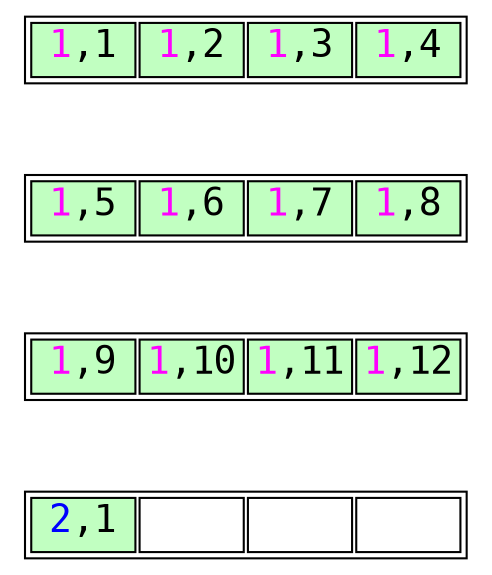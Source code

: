 // Example B-Tree graph
//
// Breadth-first order
//
// Start from root, go left to right
//
// Workflow:
//
// $ dot -T svg btree.dot -o btree.svg;

digraph nbtree {
graph [fontname = "monospace"];
node [shape = none,height=.1,fontname = "monospace",fontsize=18];
// Level 0 (leaf level)
leafnode_2[ label=<<table width="200">
                    <tr>
                        <td bgcolor='darkseagreen1' port="t2" width="50"><font color="magenta">1</font>,1</td>
                        <td bgcolor='darkseagreen1' port="t3" width="50"><font color="magenta">1</font>,2</td>
                        <td bgcolor='darkseagreen1' port="t4" width="50"><font color="magenta">1</font>,3</td>
                        <td bgcolor='darkseagreen1' port="t4" width="50"><font color="magenta">1</font>,4</td>
                    </tr>
                </table>
               >
        ];
edge[style=invis];
"leafnode_2" -> "leafnode_3"
leafnode_3[ label=<<table width="200">
                    <tr>
                        <td bgcolor='darkseagreen1' port="t4" width="50"><font color="magenta">1</font>,5</td>
                        <td bgcolor='darkseagreen1' port="t4" width="50"><font color="magenta">1</font>,6</td>
                        <td bgcolor='darkseagreen1' port="t4" width="50"><font color="magenta">1</font>,7</td>
                        <td bgcolor='darkseagreen1' port="t4" width="50"><font color="magenta">1</font>,8</td>
                    </tr>
                </table>
               >
        ];
edge[style=invis];
"leafnode_3" -> "leafnode_4"
leafnode_4[ label=<<table width="200">
                    <tr>
                        <td bgcolor='darkseagreen1' port="t4" width="50"><font color="magenta">1</font>,9</td>
                        <td bgcolor='darkseagreen1' port="t4" width="50"><font color="magenta">1</font>,10</td>
                        <td bgcolor='darkseagreen1' port="t4" width="50"><font color="magenta">1</font>,11</td>
                        <td bgcolor='darkseagreen1' port="t4" width="50"><font color="magenta">1</font>,12</td>
                    </tr>
                </table>
               >
        ];
edge[style=invis];
"leafnode_4" -> "leafnode_5"
leafnode_5[ label=<<table width="200">
                    <tr>
                        <td bgcolor='darkseagreen1' port="t4" width="50"><font color="blue">2</font>,1</td>
                        <td bgcolor='white' port="t3" width="50"></td>
                        <td bgcolor='white' port="t3" width="50"></td>
                        <td bgcolor='white' port="t3" width="50"></td>
                    </tr>
                </table>
               >
        ];
//Force alignment from root to internal to leaf levels:
//edge[style=invis];
//"rootnode":d1 -> "leafnode_2":t2
}
